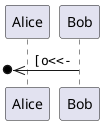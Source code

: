 {
  "sha1": "881go63om6gmx5w8vm13r1o6jaz436e",
  "insertion": {
    "when": "2024-05-30T20:48:21.362Z",
    "user": "plantuml@gmail.com"
  }
}
@startuml
participant Alice as a
participant Bob   as b

 [o<<- b : "" [o<<-""

@enduml
